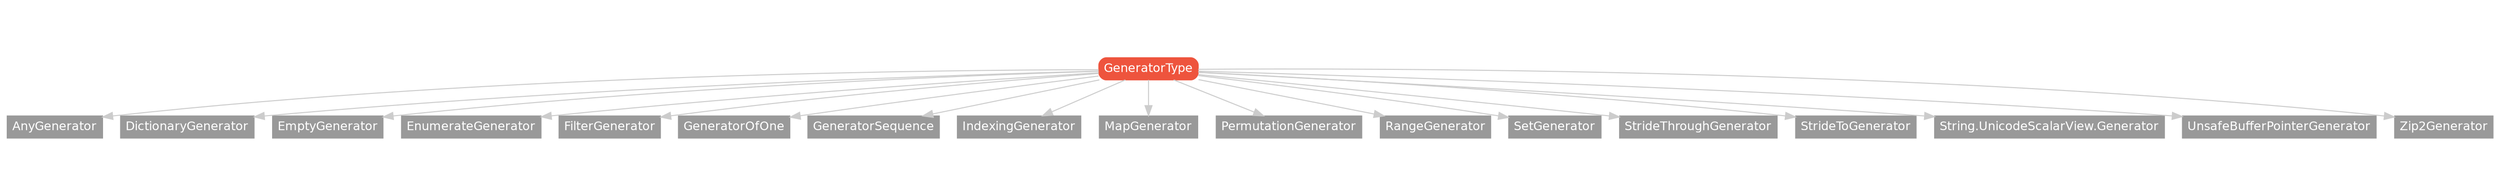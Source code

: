 strict digraph "GeneratorType - Type Hierarchy - SwiftDoc.org" {
    pad="0.1,0.8"
    node [shape=box, style="filled,rounded", color="#999999", fillcolor="#999999", fontcolor=white, fontname=Helvetica, fontnames="Helvetica,sansserif", fontsize=12, margin="0.07,0.05", height="0.3"]
    edge [color="#cccccc"]
    "AnyGenerator" [URL="/type/AnyGenerator/", style=filled]
    "DictionaryGenerator" [URL="/type/DictionaryGenerator/", style=filled]
    "EmptyGenerator" [URL="/type/EmptyGenerator/", style=filled]
    "EnumerateGenerator" [URL="/type/EnumerateGenerator/", style=filled]
    "FilterGenerator" [URL="/type/FilterGenerator/", style=filled]
    "GeneratorOfOne" [URL="/type/GeneratorOfOne/", style=filled]
    "GeneratorSequence" [URL="/type/GeneratorSequence/", style=filled]
    "GeneratorType" [URL="/protocol/GeneratorType/", style="filled,rounded", fillcolor="#ee543d", color="#ee543d"]
    "IndexingGenerator" [URL="/type/IndexingGenerator/", style=filled]
    "MapGenerator" [URL="/type/MapGenerator/", style=filled]
    "PermutationGenerator" [URL="/type/PermutationGenerator/", style=filled]
    "RangeGenerator" [URL="/type/RangeGenerator/", style=filled]
    "SetGenerator" [URL="/type/SetGenerator/", style=filled]
    "StrideThroughGenerator" [URL="/type/StrideThroughGenerator/", style=filled]
    "StrideToGenerator" [URL="/type/StrideToGenerator/", style=filled]
    "String.UnicodeScalarView.Generator" [URL="/type/String.UnicodeScalarView.Generator/", style=filled]
    "UnsafeBufferPointerGenerator" [URL="/type/UnsafeBufferPointerGenerator/", style=filled]
    "Zip2Generator" [URL="/type/Zip2Generator/", style=filled]    "GeneratorType" -> "AnyGenerator"
    "GeneratorType" -> "DictionaryGenerator"
    "GeneratorType" -> "EmptyGenerator"
    "GeneratorType" -> "EnumerateGenerator"
    "GeneratorType" -> "FilterGenerator"
    "GeneratorType" -> "GeneratorOfOne"
    "GeneratorType" -> "GeneratorSequence"
    "GeneratorType" -> "IndexingGenerator"
    "GeneratorType" -> "MapGenerator"
    "GeneratorType" -> "PermutationGenerator"
    "GeneratorType" -> "RangeGenerator"
    "GeneratorType" -> "SetGenerator"
    "GeneratorType" -> "StrideThroughGenerator"
    "GeneratorType" -> "StrideToGenerator"
    "GeneratorType" -> "UnsafeBufferPointerGenerator"
    "GeneratorType" -> "Zip2Generator"
    "GeneratorType" -> "String.UnicodeScalarView.Generator"
    subgraph Types {
        rank = max; "AnyGenerator"; "DictionaryGenerator"; "EmptyGenerator"; "EnumerateGenerator"; "FilterGenerator"; "GeneratorOfOne"; "GeneratorSequence"; "IndexingGenerator"; "MapGenerator"; "PermutationGenerator"; "RangeGenerator"; "SetGenerator"; "StrideThroughGenerator"; "StrideToGenerator"; "UnsafeBufferPointerGenerator"; "Zip2Generator"; "String.UnicodeScalarView.Generator";
    }
}